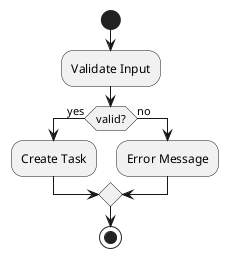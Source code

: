 @startuml
start
:Validate Input;
if (valid?) then (yes)
  :Create Task;
else (no)
  :Error Message;
endif
stop
@enduml
